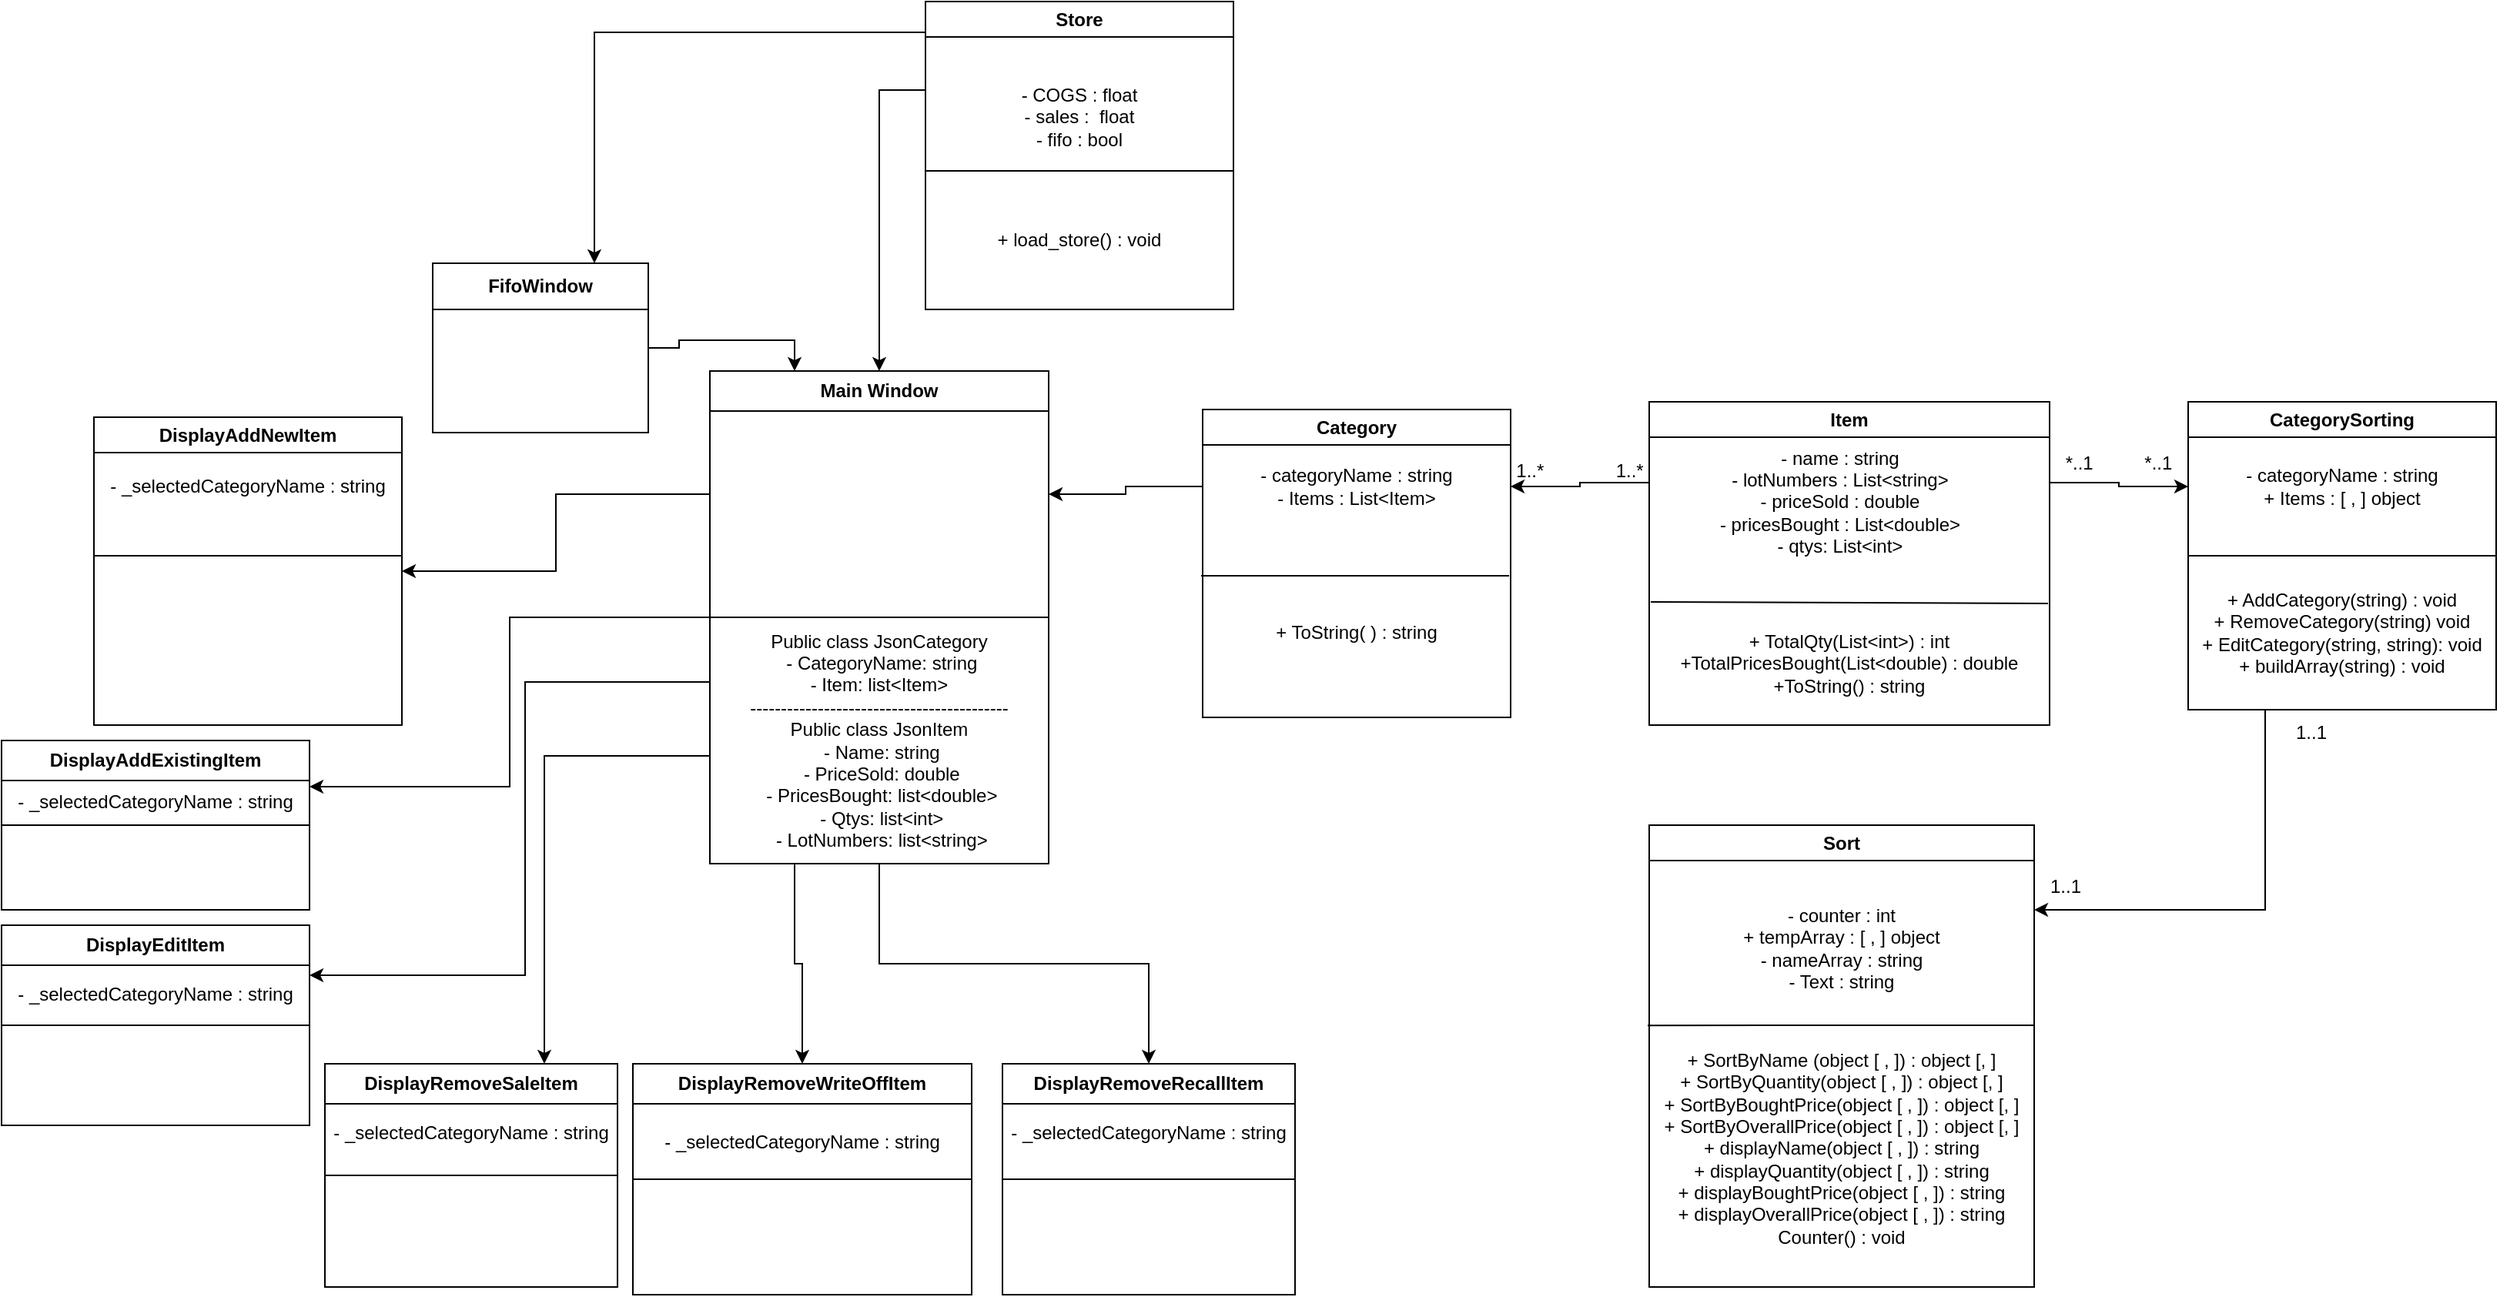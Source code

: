 <mxfile version="21.2.1" type="github">
  <diagram id="C5RBs43oDa-KdzZeNtuy" name="Page-1">
    <mxGraphModel dx="1820" dy="1687" grid="1" gridSize="10" guides="1" tooltips="1" connect="1" arrows="1" fold="1" page="1" pageScale="1" pageWidth="827" pageHeight="1169" math="0" shadow="0">
      <root>
        <mxCell id="WIyWlLk6GJQsqaUBKTNV-0" />
        <mxCell id="WIyWlLk6GJQsqaUBKTNV-1" parent="WIyWlLk6GJQsqaUBKTNV-0" />
        <mxCell id="STR40PrAWkJtTs-GtsQ4-0" value="Sort" style="swimlane;whiteSpace=wrap;html=1;" parent="WIyWlLk6GJQsqaUBKTNV-1" vertex="1">
          <mxGeometry x="930" y="305" width="250" height="300" as="geometry" />
        </mxCell>
        <mxCell id="STR40PrAWkJtTs-GtsQ4-1" value="&lt;div&gt;- counter : int&lt;/div&gt;&lt;div&gt;+ tempArray : [ , ] object &lt;br&gt;&lt;/div&gt;&lt;div&gt;- nameArray : string&lt;/div&gt;&lt;div&gt;- Text : string&lt;br&gt;&lt;/div&gt;" style="text;html=1;strokeColor=none;fillColor=none;align=center;verticalAlign=middle;whiteSpace=wrap;rounded=0;" parent="STR40PrAWkJtTs-GtsQ4-0" vertex="1">
          <mxGeometry y="30" width="250" height="100" as="geometry" />
        </mxCell>
        <mxCell id="STR40PrAWkJtTs-GtsQ4-2" value="&lt;div&gt;+ SortByName (object [ , ]) : object [, ]&lt;/div&gt;&lt;div&gt;+ SortByQuantity(object [ , ]) : object [, ]&lt;/div&gt;&lt;div&gt;+ SortByBoughtPrice(object [ , ]) : object [, ]&lt;/div&gt;&lt;div&gt;+ SortByOverallPrice(object [ , ]) : object [, ]&lt;/div&gt;&lt;div&gt;+ displayName(object [ , ]) : string&lt;/div&gt;&lt;div&gt;+ displayQuantity(object [ , ]) : string&lt;/div&gt;&lt;div&gt;+ displayBoughtPrice(object [ , ]) : string&lt;/div&gt;&lt;div&gt;+ displayOverallPrice(object [ , ]) : string&lt;/div&gt;&lt;div&gt;Counter() : void&lt;br&gt;&lt;/div&gt;" style="text;html=1;strokeColor=none;fillColor=none;align=center;verticalAlign=middle;whiteSpace=wrap;rounded=0;" parent="STR40PrAWkJtTs-GtsQ4-0" vertex="1">
          <mxGeometry y="120" width="250" height="180" as="geometry" />
        </mxCell>
        <mxCell id="STR40PrAWkJtTs-GtsQ4-3" value="" style="endArrow=none;html=1;rounded=0;exitX=-0.004;exitY=0.056;exitDx=0;exitDy=0;exitPerimeter=0;" parent="STR40PrAWkJtTs-GtsQ4-0" source="STR40PrAWkJtTs-GtsQ4-2" edge="1">
          <mxGeometry width="50" height="50" relative="1" as="geometry">
            <mxPoint x="5" y="130" as="sourcePoint" />
            <mxPoint x="250" y="130" as="targetPoint" />
            <Array as="points">
              <mxPoint x="105" y="130" />
            </Array>
          </mxGeometry>
        </mxCell>
        <mxCell id="STR40PrAWkJtTs-GtsQ4-5" value="DisplayAddNewItem" style="swimlane;whiteSpace=wrap;html=1;fillColor=default;" parent="WIyWlLk6GJQsqaUBKTNV-1" vertex="1">
          <mxGeometry x="-80" y="40" width="200" height="200" as="geometry" />
        </mxCell>
        <mxCell id="STR40PrAWkJtTs-GtsQ4-7" value="- _selectedCategoryName : string" style="text;html=1;strokeColor=none;fillColor=none;align=center;verticalAlign=middle;whiteSpace=wrap;rounded=0;" parent="STR40PrAWkJtTs-GtsQ4-5" vertex="1">
          <mxGeometry y="20" width="200" height="50" as="geometry" />
        </mxCell>
        <mxCell id="STR40PrAWkJtTs-GtsQ4-8" value="" style="endArrow=none;html=1;rounded=0;" parent="STR40PrAWkJtTs-GtsQ4-5" edge="1">
          <mxGeometry width="50" height="50" relative="1" as="geometry">
            <mxPoint y="90" as="sourcePoint" />
            <mxPoint x="200" y="90" as="targetPoint" />
          </mxGeometry>
        </mxCell>
        <mxCell id="STR40PrAWkJtTs-GtsQ4-10" value="Category" style="swimlane;whiteSpace=wrap;html=1;" parent="WIyWlLk6GJQsqaUBKTNV-1" vertex="1">
          <mxGeometry x="640" y="35" width="200" height="200" as="geometry" />
        </mxCell>
        <mxCell id="STR40PrAWkJtTs-GtsQ4-11" value="&lt;div&gt;- categoryName : string&lt;/div&gt;&lt;div&gt;- Items : List&amp;lt;Item&amp;gt;&lt;br&gt;&lt;/div&gt;" style="text;html=1;strokeColor=none;fillColor=none;align=center;verticalAlign=middle;whiteSpace=wrap;rounded=0;" parent="STR40PrAWkJtTs-GtsQ4-10" vertex="1">
          <mxGeometry y="20" width="200" height="60" as="geometry" />
        </mxCell>
        <mxCell id="STR40PrAWkJtTs-GtsQ4-12" value="+ ToString( ) : string" style="text;html=1;strokeColor=none;fillColor=none;align=center;verticalAlign=middle;whiteSpace=wrap;rounded=0;" parent="STR40PrAWkJtTs-GtsQ4-10" vertex="1">
          <mxGeometry y="90" width="200" height="110" as="geometry" />
        </mxCell>
        <mxCell id="STR40PrAWkJtTs-GtsQ4-17" value="" style="endArrow=none;html=1;rounded=0;exitX=-0.005;exitY=0.164;exitDx=0;exitDy=0;exitPerimeter=0;entryX=0.995;entryY=0.164;entryDx=0;entryDy=0;entryPerimeter=0;" parent="STR40PrAWkJtTs-GtsQ4-10" source="STR40PrAWkJtTs-GtsQ4-12" target="STR40PrAWkJtTs-GtsQ4-12" edge="1">
          <mxGeometry width="50" height="50" relative="1" as="geometry">
            <mxPoint x="160" y="-110" as="sourcePoint" />
            <mxPoint x="210" y="-160" as="targetPoint" />
          </mxGeometry>
        </mxCell>
        <mxCell id="STR40PrAWkJtTs-GtsQ4-13" value="CategorySorting" style="swimlane;whiteSpace=wrap;html=1;" parent="WIyWlLk6GJQsqaUBKTNV-1" vertex="1">
          <mxGeometry x="1280" y="30" width="200" height="200" as="geometry" />
        </mxCell>
        <mxCell id="STR40PrAWkJtTs-GtsQ4-14" value="&lt;div&gt;- categoryName : string&lt;/div&gt;&lt;div&gt;+ Items : [ , ] object&lt;br&gt;&lt;/div&gt;" style="text;html=1;strokeColor=none;fillColor=none;align=center;verticalAlign=middle;whiteSpace=wrap;rounded=0;" parent="STR40PrAWkJtTs-GtsQ4-13" vertex="1">
          <mxGeometry y="20" width="200" height="70" as="geometry" />
        </mxCell>
        <mxCell id="STR40PrAWkJtTs-GtsQ4-15" value="&lt;br&gt;&lt;div&gt;+ AddCategory(string) : void&lt;/div&gt;&lt;div&gt;+ RemoveCategory(string) void&lt;/div&gt;&lt;div&gt;+ EditCategory(string, string): void&lt;/div&gt;&lt;div&gt;+ buildArray(string) : void&lt;br&gt;&lt;/div&gt;&lt;div&gt;&lt;br&gt;&lt;/div&gt;" style="text;html=1;strokeColor=none;fillColor=none;align=center;verticalAlign=middle;whiteSpace=wrap;rounded=0;" parent="STR40PrAWkJtTs-GtsQ4-13" vertex="1">
          <mxGeometry y="100" width="200" height="100" as="geometry" />
        </mxCell>
        <mxCell id="STR40PrAWkJtTs-GtsQ4-16" value="" style="endArrow=none;html=1;rounded=0;exitX=0;exitY=0;exitDx=0;exitDy=0;entryX=1;entryY=0;entryDx=0;entryDy=0;" parent="STR40PrAWkJtTs-GtsQ4-13" source="STR40PrAWkJtTs-GtsQ4-15" target="STR40PrAWkJtTs-GtsQ4-15" edge="1">
          <mxGeometry width="50" height="50" relative="1" as="geometry">
            <mxPoint x="46" y="240" as="sourcePoint" />
            <mxPoint x="96" y="190" as="targetPoint" />
          </mxGeometry>
        </mxCell>
        <mxCell id="axsYexuhlJodI0Be2B6z-49" style="edgeStyle=orthogonalEdgeStyle;rounded=0;orthogonalLoop=1;jettySize=auto;html=1;exitX=0;exitY=0.25;exitDx=0;exitDy=0;entryX=1;entryY=0.5;entryDx=0;entryDy=0;" edge="1" parent="WIyWlLk6GJQsqaUBKTNV-1" source="STR40PrAWkJtTs-GtsQ4-18" target="STR40PrAWkJtTs-GtsQ4-11">
          <mxGeometry relative="1" as="geometry" />
        </mxCell>
        <mxCell id="axsYexuhlJodI0Be2B6z-50" style="edgeStyle=orthogonalEdgeStyle;rounded=0;orthogonalLoop=1;jettySize=auto;html=1;exitX=1;exitY=0.25;exitDx=0;exitDy=0;entryX=0;entryY=0.5;entryDx=0;entryDy=0;" edge="1" parent="WIyWlLk6GJQsqaUBKTNV-1" source="STR40PrAWkJtTs-GtsQ4-18" target="STR40PrAWkJtTs-GtsQ4-14">
          <mxGeometry relative="1" as="geometry" />
        </mxCell>
        <mxCell id="STR40PrAWkJtTs-GtsQ4-18" value="Item" style="swimlane;whiteSpace=wrap;html=1;" parent="WIyWlLk6GJQsqaUBKTNV-1" vertex="1">
          <mxGeometry x="930" y="30" width="260" height="210" as="geometry" />
        </mxCell>
        <mxCell id="STR40PrAWkJtTs-GtsQ4-19" value="&lt;div&gt;- name : string&lt;/div&gt;&lt;div&gt;- lotNumbers : List&amp;lt;string&amp;gt;&lt;/div&gt;&lt;div&gt;- priceSold : double&lt;/div&gt;&lt;div&gt;- pricesBought : List&amp;lt;double&amp;gt;&lt;/div&gt;&lt;div&gt;- qtys: List&amp;lt;int&amp;gt;&lt;br&gt;&lt;/div&gt;" style="text;html=1;strokeColor=none;fillColor=none;align=center;verticalAlign=middle;whiteSpace=wrap;rounded=0;" parent="STR40PrAWkJtTs-GtsQ4-18" vertex="1">
          <mxGeometry x="24" y="30" width="200" height="70" as="geometry" />
        </mxCell>
        <mxCell id="STR40PrAWkJtTs-GtsQ4-20" value="&lt;div&gt;+ TotalQty(List&amp;lt;int&amp;gt;) : int&lt;/div&gt;&lt;div&gt;+TotalPricesBought(List&amp;lt;double) : double&lt;/div&gt;&lt;div&gt;+ToString() : string&lt;br&gt;&lt;/div&gt;" style="text;html=1;strokeColor=none;fillColor=none;align=center;verticalAlign=middle;whiteSpace=wrap;rounded=0;" parent="STR40PrAWkJtTs-GtsQ4-18" vertex="1">
          <mxGeometry y="105" width="260" height="130" as="geometry" />
        </mxCell>
        <mxCell id="STR40PrAWkJtTs-GtsQ4-21" value="" style="endArrow=none;html=1;rounded=0;exitX=0.004;exitY=0.192;exitDx=0;exitDy=0;exitPerimeter=0;entryX=0.996;entryY=0.2;entryDx=0;entryDy=0;entryPerimeter=0;" parent="STR40PrAWkJtTs-GtsQ4-18" source="STR40PrAWkJtTs-GtsQ4-20" target="STR40PrAWkJtTs-GtsQ4-20" edge="1">
          <mxGeometry width="50" height="50" relative="1" as="geometry">
            <mxPoint x="70" y="180" as="sourcePoint" />
            <mxPoint x="120" y="130" as="targetPoint" />
          </mxGeometry>
        </mxCell>
        <mxCell id="STR40PrAWkJtTs-GtsQ4-22" value="Store" style="swimlane;whiteSpace=wrap;html=1;" parent="WIyWlLk6GJQsqaUBKTNV-1" vertex="1">
          <mxGeometry x="460" y="-230" width="200" height="200" as="geometry" />
        </mxCell>
        <mxCell id="STR40PrAWkJtTs-GtsQ4-23" value="&lt;div&gt;- COGS : float&lt;/div&gt;&lt;div&gt;- sales :&amp;nbsp; float&lt;/div&gt;&lt;div&gt;- fifo : bool&lt;br&gt;&lt;/div&gt;" style="text;html=1;strokeColor=none;fillColor=none;align=center;verticalAlign=middle;whiteSpace=wrap;rounded=0;" parent="STR40PrAWkJtTs-GtsQ4-22" vertex="1">
          <mxGeometry y="40" width="200" height="70" as="geometry" />
        </mxCell>
        <mxCell id="STR40PrAWkJtTs-GtsQ4-24" value="+ load_store() : void" style="text;html=1;strokeColor=none;fillColor=none;align=center;verticalAlign=middle;whiteSpace=wrap;rounded=0;" parent="STR40PrAWkJtTs-GtsQ4-22" vertex="1">
          <mxGeometry y="110" width="200" height="90" as="geometry" />
        </mxCell>
        <mxCell id="STR40PrAWkJtTs-GtsQ4-25" value="" style="endArrow=none;html=1;rounded=0;exitX=0;exitY=0;exitDx=0;exitDy=0;entryX=1;entryY=0;entryDx=0;entryDy=0;" parent="STR40PrAWkJtTs-GtsQ4-22" source="STR40PrAWkJtTs-GtsQ4-24" target="STR40PrAWkJtTs-GtsQ4-24" edge="1">
          <mxGeometry width="50" height="50" relative="1" as="geometry">
            <mxPoint x="70" y="130" as="sourcePoint" />
            <mxPoint x="120" y="80" as="targetPoint" />
          </mxGeometry>
        </mxCell>
        <mxCell id="axsYexuhlJodI0Be2B6z-39" style="edgeStyle=orthogonalEdgeStyle;rounded=0;orthogonalLoop=1;jettySize=auto;html=1;exitX=0;exitY=0.25;exitDx=0;exitDy=0;entryX=1;entryY=0.5;entryDx=0;entryDy=0;" edge="1" parent="WIyWlLk6GJQsqaUBKTNV-1" source="3hW9-iyvHqGP85PJO1rk-1" target="STR40PrAWkJtTs-GtsQ4-5">
          <mxGeometry relative="1" as="geometry" />
        </mxCell>
        <mxCell id="axsYexuhlJodI0Be2B6z-40" style="edgeStyle=orthogonalEdgeStyle;rounded=0;orthogonalLoop=1;jettySize=auto;html=1;exitX=0;exitY=0.5;exitDx=0;exitDy=0;entryX=1;entryY=0.25;entryDx=0;entryDy=0;" edge="1" parent="WIyWlLk6GJQsqaUBKTNV-1" source="3hW9-iyvHqGP85PJO1rk-1" target="axsYexuhlJodI0Be2B6z-37">
          <mxGeometry relative="1" as="geometry" />
        </mxCell>
        <mxCell id="axsYexuhlJodI0Be2B6z-42" style="edgeStyle=orthogonalEdgeStyle;rounded=0;orthogonalLoop=1;jettySize=auto;html=1;exitX=0;exitY=1;exitDx=0;exitDy=0;entryX=0.75;entryY=0;entryDx=0;entryDy=0;" edge="1" parent="WIyWlLk6GJQsqaUBKTNV-1" source="3hW9-iyvHqGP85PJO1rk-1" target="3hW9-iyvHqGP85PJO1rk-13">
          <mxGeometry relative="1" as="geometry">
            <Array as="points">
              <mxPoint x="213" y="260" />
            </Array>
          </mxGeometry>
        </mxCell>
        <mxCell id="axsYexuhlJodI0Be2B6z-43" style="edgeStyle=orthogonalEdgeStyle;rounded=0;orthogonalLoop=1;jettySize=auto;html=1;exitX=0.25;exitY=1;exitDx=0;exitDy=0;entryX=0.5;entryY=0;entryDx=0;entryDy=0;" edge="1" parent="WIyWlLk6GJQsqaUBKTNV-1" source="3hW9-iyvHqGP85PJO1rk-1" target="3hW9-iyvHqGP85PJO1rk-17">
          <mxGeometry relative="1" as="geometry" />
        </mxCell>
        <mxCell id="axsYexuhlJodI0Be2B6z-44" style="edgeStyle=orthogonalEdgeStyle;rounded=0;orthogonalLoop=1;jettySize=auto;html=1;exitX=0.5;exitY=1;exitDx=0;exitDy=0;entryX=0.5;entryY=0;entryDx=0;entryDy=0;" edge="1" parent="WIyWlLk6GJQsqaUBKTNV-1" source="3hW9-iyvHqGP85PJO1rk-1" target="3hW9-iyvHqGP85PJO1rk-21">
          <mxGeometry relative="1" as="geometry" />
        </mxCell>
        <mxCell id="axsYexuhlJodI0Be2B6z-45" style="edgeStyle=orthogonalEdgeStyle;rounded=0;orthogonalLoop=1;jettySize=auto;html=1;exitX=0;exitY=0.75;exitDx=0;exitDy=0;entryX=1;entryY=0.25;entryDx=0;entryDy=0;" edge="1" parent="WIyWlLk6GJQsqaUBKTNV-1" source="3hW9-iyvHqGP85PJO1rk-1" target="3hW9-iyvHqGP85PJO1rk-5">
          <mxGeometry relative="1" as="geometry">
            <Array as="points">
              <mxPoint x="200" y="212" />
              <mxPoint x="200" y="402" />
            </Array>
          </mxGeometry>
        </mxCell>
        <mxCell id="3hW9-iyvHqGP85PJO1rk-1" value="&lt;b&gt;Main Window&lt;/b&gt;" style="swimlane;fontStyle=0;childLayout=stackLayout;horizontal=1;startSize=26;fillColor=none;horizontalStack=0;resizeParent=1;resizeParentMax=0;resizeLast=0;collapsible=1;marginBottom=0;whiteSpace=wrap;html=1;strokeColor=default;" parent="WIyWlLk6GJQsqaUBKTNV-1" vertex="1">
          <mxGeometry x="320" y="10" width="220" height="320" as="geometry" />
        </mxCell>
        <mxCell id="3hW9-iyvHqGP85PJO1rk-5" value="&lt;b&gt;DisplayEditItem&lt;/b&gt;" style="swimlane;fontStyle=0;childLayout=stackLayout;horizontal=1;startSize=26;fillColor=none;horizontalStack=0;resizeParent=1;resizeParentMax=0;resizeLast=0;collapsible=1;marginBottom=0;whiteSpace=wrap;html=1;" parent="WIyWlLk6GJQsqaUBKTNV-1" vertex="1">
          <mxGeometry x="-140" y="370" width="200" height="130" as="geometry" />
        </mxCell>
        <mxCell id="3hW9-iyvHqGP85PJO1rk-13" value="&lt;b&gt;DisplayRemoveSaleItem&lt;/b&gt;" style="swimlane;fontStyle=0;childLayout=stackLayout;horizontal=1;startSize=26;fillColor=none;horizontalStack=0;resizeParent=1;resizeParentMax=0;resizeLast=0;collapsible=1;marginBottom=0;whiteSpace=wrap;html=1;" parent="WIyWlLk6GJQsqaUBKTNV-1" vertex="1">
          <mxGeometry x="70" y="460" width="190" height="145" as="geometry" />
        </mxCell>
        <mxCell id="3hW9-iyvHqGP85PJO1rk-17" value="&lt;b&gt;DisplayRemoveWriteOffItem&lt;/b&gt;" style="swimlane;fontStyle=0;childLayout=stackLayout;horizontal=1;startSize=26;fillColor=none;horizontalStack=0;resizeParent=1;resizeParentMax=0;resizeLast=0;collapsible=1;marginBottom=0;whiteSpace=wrap;html=1;" parent="WIyWlLk6GJQsqaUBKTNV-1" vertex="1">
          <mxGeometry x="270" y="460" width="220" height="150" as="geometry" />
        </mxCell>
        <mxCell id="3hW9-iyvHqGP85PJO1rk-21" value="&lt;b&gt;DisplayRemoveRecallItem&lt;/b&gt;" style="swimlane;fontStyle=0;childLayout=stackLayout;horizontal=1;startSize=26;fillColor=none;horizontalStack=0;resizeParent=1;resizeParentMax=0;resizeLast=0;collapsible=1;marginBottom=0;whiteSpace=wrap;html=1;" parent="WIyWlLk6GJQsqaUBKTNV-1" vertex="1">
          <mxGeometry x="510" y="460" width="190" height="150" as="geometry" />
        </mxCell>
        <mxCell id="3hW9-iyvHqGP85PJO1rk-25" value="&lt;b&gt;DisplayAddExistingItem&lt;/b&gt;" style="swimlane;fontStyle=0;childLayout=stackLayout;horizontal=1;startSize=26;fillColor=none;horizontalStack=0;resizeParent=1;resizeParentMax=0;resizeLast=0;collapsible=1;marginBottom=0;whiteSpace=wrap;html=1;" parent="WIyWlLk6GJQsqaUBKTNV-1" vertex="1">
          <mxGeometry x="-140" y="250" width="200" height="110" as="geometry" />
        </mxCell>
        <mxCell id="axsYexuhlJodI0Be2B6z-54" style="edgeStyle=orthogonalEdgeStyle;rounded=0;orthogonalLoop=1;jettySize=auto;html=1;exitX=1;exitY=0.5;exitDx=0;exitDy=0;entryX=0.25;entryY=0;entryDx=0;entryDy=0;" edge="1" parent="WIyWlLk6GJQsqaUBKTNV-1" source="3hW9-iyvHqGP85PJO1rk-30" target="3hW9-iyvHqGP85PJO1rk-1">
          <mxGeometry relative="1" as="geometry" />
        </mxCell>
        <mxCell id="3hW9-iyvHqGP85PJO1rk-30" value="&lt;b&gt;FifoWindow&lt;/b&gt;" style="swimlane;fontStyle=0;childLayout=stackLayout;horizontal=1;startSize=30;fillColor=none;horizontalStack=0;resizeParent=1;resizeParentMax=0;resizeLast=0;collapsible=1;marginBottom=0;whiteSpace=wrap;html=1;" parent="WIyWlLk6GJQsqaUBKTNV-1" vertex="1">
          <mxGeometry x="140" y="-60" width="140" height="110" as="geometry" />
        </mxCell>
        <mxCell id="axsYexuhlJodI0Be2B6z-27" value="" style="endArrow=none;html=1;rounded=0;exitX=0;exitY=0.5;exitDx=0;exitDy=0;entryX=1;entryY=0.5;entryDx=0;entryDy=0;" edge="1" parent="WIyWlLk6GJQsqaUBKTNV-1" source="3hW9-iyvHqGP85PJO1rk-13" target="3hW9-iyvHqGP85PJO1rk-13">
          <mxGeometry width="50" height="50" relative="1" as="geometry">
            <mxPoint x="140" y="562" as="sourcePoint" />
            <mxPoint x="190" y="512" as="targetPoint" />
          </mxGeometry>
        </mxCell>
        <mxCell id="axsYexuhlJodI0Be2B6z-28" value="" style="endArrow=none;html=1;rounded=0;exitX=0;exitY=0.5;exitDx=0;exitDy=0;entryX=1;entryY=0.5;entryDx=0;entryDy=0;" edge="1" parent="WIyWlLk6GJQsqaUBKTNV-1" source="3hW9-iyvHqGP85PJO1rk-1" target="3hW9-iyvHqGP85PJO1rk-1">
          <mxGeometry width="50" height="50" relative="1" as="geometry">
            <mxPoint x="420" y="210" as="sourcePoint" />
            <mxPoint x="470" y="160" as="targetPoint" />
          </mxGeometry>
        </mxCell>
        <mxCell id="axsYexuhlJodI0Be2B6z-30" value="" style="endArrow=none;html=1;rounded=0;exitX=0;exitY=0.5;exitDx=0;exitDy=0;entryX=1;entryY=0.5;entryDx=0;entryDy=0;" edge="1" parent="WIyWlLk6GJQsqaUBKTNV-1" source="3hW9-iyvHqGP85PJO1rk-17" target="3hW9-iyvHqGP85PJO1rk-17">
          <mxGeometry width="50" height="50" relative="1" as="geometry">
            <mxPoint x="355" y="557.5" as="sourcePoint" />
            <mxPoint x="405" y="507.5" as="targetPoint" />
          </mxGeometry>
        </mxCell>
        <mxCell id="axsYexuhlJodI0Be2B6z-31" value="" style="endArrow=none;html=1;rounded=0;exitX=0;exitY=0.5;exitDx=0;exitDy=0;entryX=1;entryY=0.5;entryDx=0;entryDy=0;" edge="1" parent="WIyWlLk6GJQsqaUBKTNV-1" source="3hW9-iyvHqGP85PJO1rk-21" target="3hW9-iyvHqGP85PJO1rk-21">
          <mxGeometry width="50" height="50" relative="1" as="geometry">
            <mxPoint x="590" y="570" as="sourcePoint" />
            <mxPoint x="640" y="520" as="targetPoint" />
          </mxGeometry>
        </mxCell>
        <mxCell id="axsYexuhlJodI0Be2B6z-32" value="- _selectedCategoryName : string" style="text;html=1;strokeColor=none;fillColor=none;align=center;verticalAlign=middle;whiteSpace=wrap;rounded=0;" vertex="1" parent="WIyWlLk6GJQsqaUBKTNV-1">
          <mxGeometry x="510" y="480" width="190" height="50" as="geometry" />
        </mxCell>
        <mxCell id="axsYexuhlJodI0Be2B6z-33" value="- _selectedCategoryName : string" style="text;html=1;strokeColor=none;fillColor=none;align=center;verticalAlign=middle;whiteSpace=wrap;rounded=0;" vertex="1" parent="WIyWlLk6GJQsqaUBKTNV-1">
          <mxGeometry x="270" y="480" width="220" height="61" as="geometry" />
        </mxCell>
        <mxCell id="axsYexuhlJodI0Be2B6z-34" value="- _selectedCategoryName : string" style="text;html=1;strokeColor=none;fillColor=none;align=center;verticalAlign=middle;whiteSpace=wrap;rounded=0;" vertex="1" parent="WIyWlLk6GJQsqaUBKTNV-1">
          <mxGeometry x="70" y="480" width="190" height="50" as="geometry" />
        </mxCell>
        <mxCell id="axsYexuhlJodI0Be2B6z-35" value="" style="endArrow=none;html=1;rounded=0;exitX=0;exitY=0.5;exitDx=0;exitDy=0;entryX=1;entryY=0.5;entryDx=0;entryDy=0;" edge="1" parent="WIyWlLk6GJQsqaUBKTNV-1" source="3hW9-iyvHqGP85PJO1rk-5" target="3hW9-iyvHqGP85PJO1rk-5">
          <mxGeometry width="50" height="50" relative="1" as="geometry">
            <mxPoint x="-65" y="460" as="sourcePoint" />
            <mxPoint x="-15" y="410" as="targetPoint" />
          </mxGeometry>
        </mxCell>
        <mxCell id="axsYexuhlJodI0Be2B6z-36" value="- _selectedCategoryName : string" style="text;html=1;strokeColor=none;fillColor=none;align=center;verticalAlign=middle;whiteSpace=wrap;rounded=0;" vertex="1" parent="WIyWlLk6GJQsqaUBKTNV-1">
          <mxGeometry x="-140" y="390" width="200" height="50" as="geometry" />
        </mxCell>
        <mxCell id="axsYexuhlJodI0Be2B6z-37" value="- _selectedCategoryName : string" style="text;html=1;strokeColor=none;fillColor=none;align=center;verticalAlign=middle;whiteSpace=wrap;rounded=0;" vertex="1" parent="WIyWlLk6GJQsqaUBKTNV-1">
          <mxGeometry x="-140" y="270" width="200" height="40" as="geometry" />
        </mxCell>
        <mxCell id="axsYexuhlJodI0Be2B6z-38" value="" style="endArrow=none;html=1;rounded=0;exitX=0;exitY=0.5;exitDx=0;exitDy=0;entryX=1;entryY=0.5;entryDx=0;entryDy=0;" edge="1" parent="WIyWlLk6GJQsqaUBKTNV-1" source="3hW9-iyvHqGP85PJO1rk-25" target="3hW9-iyvHqGP85PJO1rk-25">
          <mxGeometry width="50" height="50" relative="1" as="geometry">
            <mxPoint x="-60" y="320" as="sourcePoint" />
            <mxPoint x="-10" y="270" as="targetPoint" />
          </mxGeometry>
        </mxCell>
        <mxCell id="axsYexuhlJodI0Be2B6z-48" style="edgeStyle=orthogonalEdgeStyle;rounded=0;orthogonalLoop=1;jettySize=auto;html=1;exitX=0;exitY=0.5;exitDx=0;exitDy=0;entryX=1;entryY=0.25;entryDx=0;entryDy=0;" edge="1" parent="WIyWlLk6GJQsqaUBKTNV-1" source="STR40PrAWkJtTs-GtsQ4-11" target="3hW9-iyvHqGP85PJO1rk-1">
          <mxGeometry relative="1" as="geometry" />
        </mxCell>
        <mxCell id="axsYexuhlJodI0Be2B6z-51" style="edgeStyle=orthogonalEdgeStyle;rounded=0;orthogonalLoop=1;jettySize=auto;html=1;exitX=0.25;exitY=1;exitDx=0;exitDy=0;entryX=1;entryY=0.25;entryDx=0;entryDy=0;" edge="1" parent="WIyWlLk6GJQsqaUBKTNV-1" source="STR40PrAWkJtTs-GtsQ4-15" target="STR40PrAWkJtTs-GtsQ4-1">
          <mxGeometry relative="1" as="geometry" />
        </mxCell>
        <mxCell id="axsYexuhlJodI0Be2B6z-53" style="edgeStyle=orthogonalEdgeStyle;rounded=0;orthogonalLoop=1;jettySize=auto;html=1;exitX=0;exitY=0.25;exitDx=0;exitDy=0;entryX=0.5;entryY=0;entryDx=0;entryDy=0;" edge="1" parent="WIyWlLk6GJQsqaUBKTNV-1" source="STR40PrAWkJtTs-GtsQ4-23" target="3hW9-iyvHqGP85PJO1rk-1">
          <mxGeometry relative="1" as="geometry" />
        </mxCell>
        <mxCell id="axsYexuhlJodI0Be2B6z-55" style="edgeStyle=orthogonalEdgeStyle;rounded=0;orthogonalLoop=1;jettySize=auto;html=1;exitX=0;exitY=0;exitDx=0;exitDy=0;entryX=0.75;entryY=0;entryDx=0;entryDy=0;" edge="1" parent="WIyWlLk6GJQsqaUBKTNV-1" source="STR40PrAWkJtTs-GtsQ4-23" target="3hW9-iyvHqGP85PJO1rk-30">
          <mxGeometry relative="1" as="geometry" />
        </mxCell>
        <mxCell id="axsYexuhlJodI0Be2B6z-56" value="1..* &amp;nbsp; &amp;nbsp; &amp;nbsp; &amp;nbsp; &amp;nbsp;&amp;nbsp;&amp;nbsp;&amp;nbsp; 1..*" style="text;html=1;strokeColor=none;fillColor=none;align=center;verticalAlign=middle;whiteSpace=wrap;rounded=0;" vertex="1" parent="WIyWlLk6GJQsqaUBKTNV-1">
          <mxGeometry x="830" y="60" width="110" height="30" as="geometry" />
        </mxCell>
        <mxCell id="axsYexuhlJodI0Be2B6z-58" value="*..1&amp;nbsp;&amp;nbsp;&amp;nbsp;&amp;nbsp;&amp;nbsp;&amp;nbsp;&amp;nbsp;&amp;nbsp;&amp;nbsp; *..1" style="text;html=1;strokeColor=none;fillColor=none;align=center;verticalAlign=middle;whiteSpace=wrap;rounded=0;" vertex="1" parent="WIyWlLk6GJQsqaUBKTNV-1">
          <mxGeometry x="1180" y="55" width="110" height="30" as="geometry" />
        </mxCell>
        <mxCell id="axsYexuhlJodI0Be2B6z-59" value="&lt;div&gt;&lt;div&gt;Public class JsonCategory&lt;/div&gt;&lt;div&gt;&amp;nbsp;- CategoryName: string&lt;br&gt;&lt;/div&gt;&lt;div&gt;- Item: list&amp;lt;Item&amp;gt;&lt;br&gt;&lt;/div&gt;&lt;div&gt;------------------------------------------&lt;br&gt;&lt;/div&gt;&lt;div&gt;Public class JsonItem&lt;/div&gt;&lt;div&gt;&amp;nbsp;- Name: string&lt;br&gt;&lt;/div&gt;&lt;div&gt;&amp;nbsp;- PriceSold: double&lt;br&gt;&lt;/div&gt;&lt;div&gt;&amp;nbsp;- PricesBought: list&amp;lt;double&amp;gt;&lt;br&gt;&lt;/div&gt;&lt;div&gt;&amp;nbsp;- Qtys: list&amp;lt;int&amp;gt; &lt;br&gt;&lt;/div&gt;&lt;div&gt;&amp;nbsp;- LotNumbers: list&amp;lt;string&amp;gt;&lt;br&gt;&lt;/div&gt;&lt;/div&gt;" style="text;html=1;strokeColor=none;fillColor=none;align=center;verticalAlign=middle;whiteSpace=wrap;rounded=0;" vertex="1" parent="WIyWlLk6GJQsqaUBKTNV-1">
          <mxGeometry x="265" y="220" width="330" height="60" as="geometry" />
        </mxCell>
        <mxCell id="axsYexuhlJodI0Be2B6z-60" value="1..1" style="text;html=1;strokeColor=none;fillColor=none;align=center;verticalAlign=middle;whiteSpace=wrap;rounded=0;" vertex="1" parent="WIyWlLk6GJQsqaUBKTNV-1">
          <mxGeometry x="1181" y="330" width="39" height="30" as="geometry" />
        </mxCell>
        <mxCell id="axsYexuhlJodI0Be2B6z-61" value="1..1" style="text;html=1;strokeColor=none;fillColor=none;align=center;verticalAlign=middle;whiteSpace=wrap;rounded=0;" vertex="1" parent="WIyWlLk6GJQsqaUBKTNV-1">
          <mxGeometry x="1330" y="230" width="60" height="30" as="geometry" />
        </mxCell>
      </root>
    </mxGraphModel>
  </diagram>
</mxfile>

